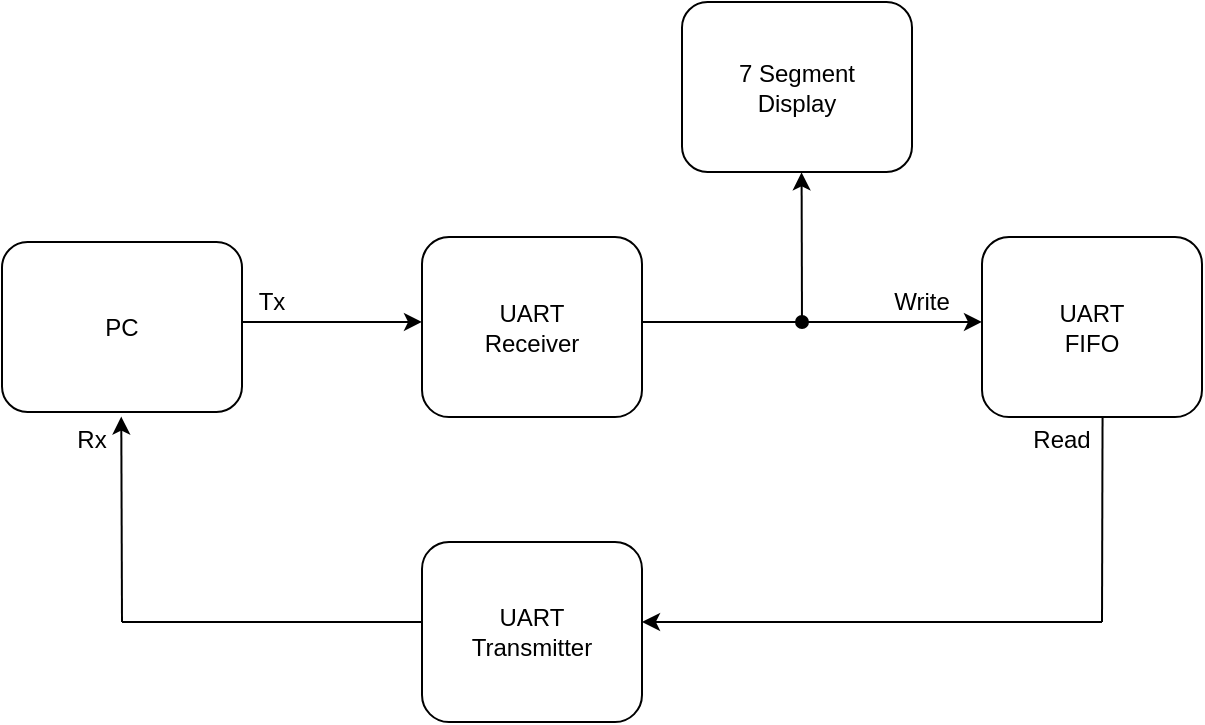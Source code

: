<mxfile version="24.7.17">
  <diagram name="Page-1" id="FWTrEqLtcXx3ZSVu-V41">
    <mxGraphModel dx="1430" dy="825" grid="1" gridSize="10" guides="1" tooltips="1" connect="1" arrows="1" fold="1" page="1" pageScale="1" pageWidth="850" pageHeight="1100" math="0" shadow="0">
      <root>
        <mxCell id="0" />
        <mxCell id="1" parent="0" />
        <mxCell id="Yp6B5oxLcKKLGlSEY2r6-1" value="UART&lt;div&gt;Receiver&lt;/div&gt;" style="rounded=1;whiteSpace=wrap;html=1;" vertex="1" parent="1">
          <mxGeometry x="360" y="417.5" width="110" height="90" as="geometry" />
        </mxCell>
        <mxCell id="Yp6B5oxLcKKLGlSEY2r6-2" value="UART&lt;div&gt;Transmitter&lt;/div&gt;" style="rounded=1;whiteSpace=wrap;html=1;" vertex="1" parent="1">
          <mxGeometry x="360" y="570" width="110" height="90" as="geometry" />
        </mxCell>
        <mxCell id="Yp6B5oxLcKKLGlSEY2r6-4" value="UART&lt;div&gt;FIFO&lt;/div&gt;" style="rounded=1;whiteSpace=wrap;html=1;" vertex="1" parent="1">
          <mxGeometry x="640" y="417.5" width="110" height="90" as="geometry" />
        </mxCell>
        <mxCell id="Yp6B5oxLcKKLGlSEY2r6-5" value="PC" style="rounded=1;whiteSpace=wrap;html=1;" vertex="1" parent="1">
          <mxGeometry x="150" y="420" width="120" height="85" as="geometry" />
        </mxCell>
        <mxCell id="Yp6B5oxLcKKLGlSEY2r6-7" value="7 Segment&lt;div&gt;Display&lt;/div&gt;" style="rounded=1;whiteSpace=wrap;html=1;" vertex="1" parent="1">
          <mxGeometry x="490" y="300" width="115" height="85" as="geometry" />
        </mxCell>
        <mxCell id="Yp6B5oxLcKKLGlSEY2r6-13" value="" style="endArrow=classic;html=1;rounded=0;exitX=1;exitY=0.472;exitDx=0;exitDy=0;exitPerimeter=0;endFill=1;entryX=0;entryY=0.472;entryDx=0;entryDy=0;entryPerimeter=0;" edge="1" parent="1" source="Yp6B5oxLcKKLGlSEY2r6-1" target="Yp6B5oxLcKKLGlSEY2r6-4">
          <mxGeometry width="50" height="50" relative="1" as="geometry">
            <mxPoint x="510" y="460" as="sourcePoint" />
            <mxPoint x="570" y="460" as="targetPoint" />
          </mxGeometry>
        </mxCell>
        <mxCell id="Yp6B5oxLcKKLGlSEY2r6-17" value="" style="endArrow=classic;html=1;rounded=0;entryX=0;entryY=0.472;entryDx=0;entryDy=0;entryPerimeter=0;exitX=1;exitY=0.47;exitDx=0;exitDy=0;exitPerimeter=0;endFill=1;" edge="1" parent="1" source="Yp6B5oxLcKKLGlSEY2r6-5" target="Yp6B5oxLcKKLGlSEY2r6-1">
          <mxGeometry width="50" height="50" relative="1" as="geometry">
            <mxPoint x="240" y="460" as="sourcePoint" />
            <mxPoint x="340" y="460" as="targetPoint" />
          </mxGeometry>
        </mxCell>
        <mxCell id="Yp6B5oxLcKKLGlSEY2r6-19" value="" style="endArrow=none;html=1;rounded=0;exitX=1;exitY=0.444;exitDx=0;exitDy=0;exitPerimeter=0;endFill=0;startArrow=classic;startFill=1;" edge="1" parent="1" source="Yp6B5oxLcKKLGlSEY2r6-2">
          <mxGeometry width="50" height="50" relative="1" as="geometry">
            <mxPoint x="502.5" y="700" as="sourcePoint" />
            <mxPoint x="700" y="610" as="targetPoint" />
          </mxGeometry>
        </mxCell>
        <mxCell id="Yp6B5oxLcKKLGlSEY2r6-20" value="" style="endArrow=classic;html=1;rounded=0;entryX=0.497;entryY=1.027;entryDx=0;entryDy=0;entryPerimeter=0;" edge="1" parent="1" target="Yp6B5oxLcKKLGlSEY2r6-5">
          <mxGeometry width="50" height="50" relative="1" as="geometry">
            <mxPoint x="210" y="610" as="sourcePoint" />
            <mxPoint x="209.83" y="525" as="targetPoint" />
          </mxGeometry>
        </mxCell>
        <mxCell id="Yp6B5oxLcKKLGlSEY2r6-21" value="Rx" style="text;html=1;align=center;verticalAlign=middle;whiteSpace=wrap;rounded=0;" vertex="1" parent="1">
          <mxGeometry x="180" y="510" width="30" height="17.5" as="geometry" />
        </mxCell>
        <mxCell id="Yp6B5oxLcKKLGlSEY2r6-22" value="Tx" style="text;html=1;align=center;verticalAlign=middle;whiteSpace=wrap;rounded=0;" vertex="1" parent="1">
          <mxGeometry x="270" y="440" width="30" height="20" as="geometry" />
        </mxCell>
        <mxCell id="Yp6B5oxLcKKLGlSEY2r6-26" value="" style="endArrow=classic;html=1;rounded=0;entryX=0.52;entryY=1.002;entryDx=0;entryDy=0;entryPerimeter=0;endFill=1;startArrow=oval;startFill=1;" edge="1" parent="1" target="Yp6B5oxLcKKLGlSEY2r6-7">
          <mxGeometry width="50" height="50" relative="1" as="geometry">
            <mxPoint x="550" y="460" as="sourcePoint" />
            <mxPoint x="550" y="390" as="targetPoint" />
          </mxGeometry>
        </mxCell>
        <mxCell id="Yp6B5oxLcKKLGlSEY2r6-27" value="Read" style="text;html=1;align=center;verticalAlign=middle;whiteSpace=wrap;rounded=0;" vertex="1" parent="1">
          <mxGeometry x="660" y="508.75" width="40" height="20" as="geometry" />
        </mxCell>
        <mxCell id="Yp6B5oxLcKKLGlSEY2r6-28" value="Write" style="text;html=1;align=center;verticalAlign=middle;whiteSpace=wrap;rounded=0;" vertex="1" parent="1">
          <mxGeometry x="590" y="440" width="40" height="20" as="geometry" />
        </mxCell>
        <mxCell id="Yp6B5oxLcKKLGlSEY2r6-29" value="" style="endArrow=none;html=1;rounded=0;entryX=0.548;entryY=0.997;entryDx=0;entryDy=0;entryPerimeter=0;" edge="1" parent="1" target="Yp6B5oxLcKKLGlSEY2r6-4">
          <mxGeometry width="50" height="50" relative="1" as="geometry">
            <mxPoint x="700" y="610" as="sourcePoint" />
            <mxPoint x="700" y="532.5" as="targetPoint" />
          </mxGeometry>
        </mxCell>
        <mxCell id="Yp6B5oxLcKKLGlSEY2r6-30" value="" style="endArrow=none;html=1;rounded=0;exitX=0;exitY=0.444;exitDx=0;exitDy=0;exitPerimeter=0;" edge="1" parent="1" source="Yp6B5oxLcKKLGlSEY2r6-2">
          <mxGeometry width="50" height="50" relative="1" as="geometry">
            <mxPoint x="294.76" y="610" as="sourcePoint" />
            <mxPoint x="210" y="610" as="targetPoint" />
          </mxGeometry>
        </mxCell>
      </root>
    </mxGraphModel>
  </diagram>
</mxfile>

